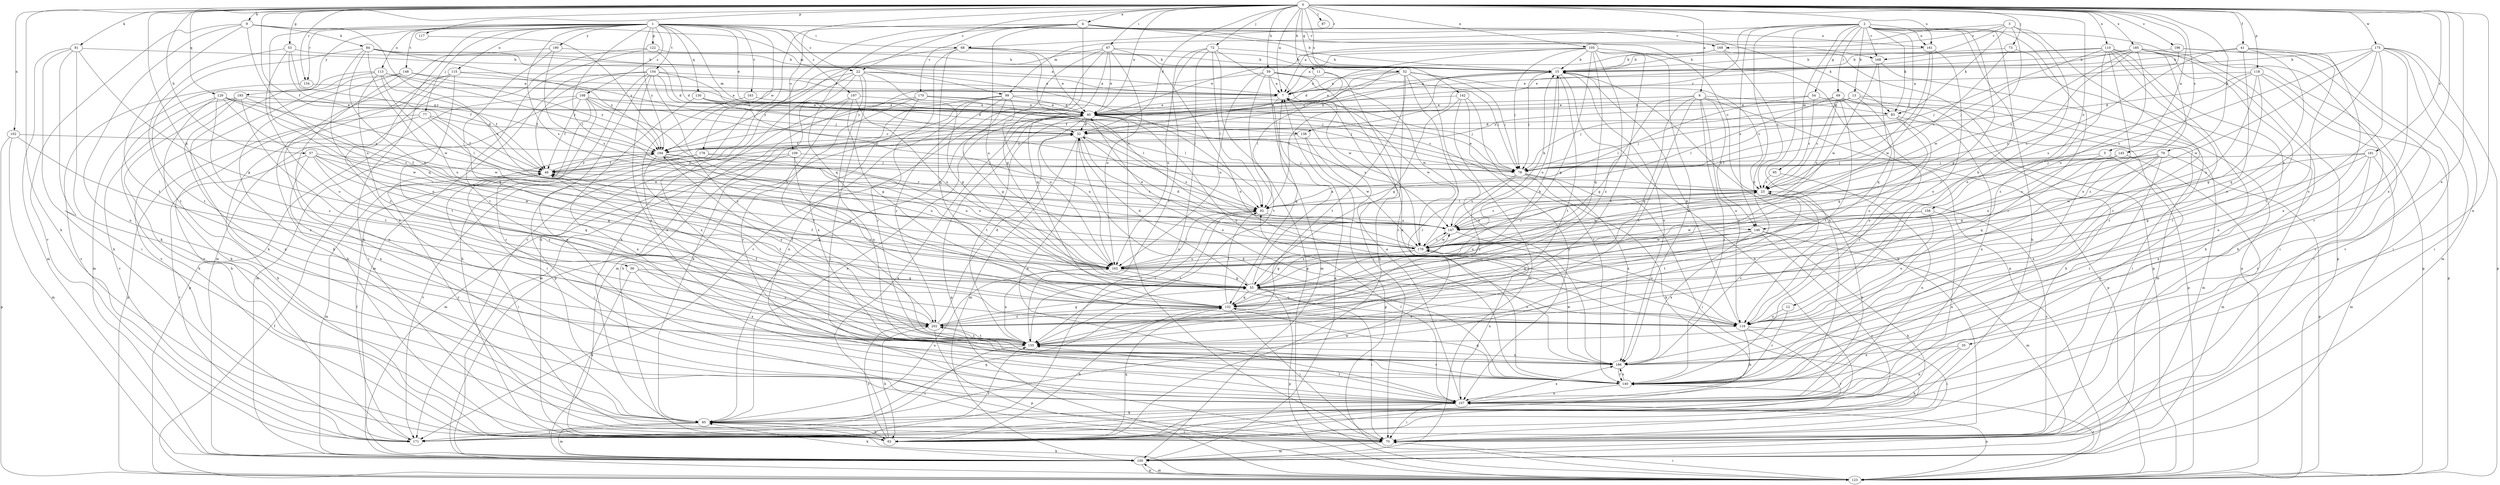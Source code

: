 strict digraph  {
0;
1;
2;
3;
4;
5;
6;
7;
9;
11;
12;
13;
15;
22;
23;
32;
35;
40;
41;
48;
52;
53;
54;
55;
56;
57;
59;
62;
67;
68;
69;
70;
72;
73;
77;
78;
79;
81;
83;
84;
85;
87;
92;
95;
99;
100;
102;
105;
107;
109;
110;
113;
115;
116;
117;
118;
122;
123;
129;
130;
132;
134;
138;
140;
142;
145;
146;
147;
148;
154;
155;
156;
161;
162;
163;
168;
169;
170;
171;
175;
178;
179;
181;
185;
186;
190;
193;
194;
196;
197;
198;
202;
0 -> 4  [label=a];
0 -> 5  [label=a];
0 -> 6  [label=a];
0 -> 7  [label=a];
0 -> 9  [label=b];
0 -> 11  [label=b];
0 -> 22  [label=c];
0 -> 32  [label=d];
0 -> 35  [label=e];
0 -> 40  [label=e];
0 -> 41  [label=f];
0 -> 48  [label=f];
0 -> 52  [label=g];
0 -> 53  [label=g];
0 -> 56  [label=h];
0 -> 57  [label=h];
0 -> 59  [label=h];
0 -> 62  [label=h];
0 -> 67  [label=i];
0 -> 68  [label=i];
0 -> 72  [label=j];
0 -> 73  [label=j];
0 -> 79  [label=k];
0 -> 81  [label=k];
0 -> 87  [label=l];
0 -> 102  [label=n];
0 -> 105  [label=n];
0 -> 107  [label=n];
0 -> 109  [label=o];
0 -> 110  [label=o];
0 -> 117  [label=p];
0 -> 118  [label=p];
0 -> 129  [label=q];
0 -> 134  [label=r];
0 -> 142  [label=s];
0 -> 145  [label=s];
0 -> 156  [label=u];
0 -> 161  [label=u];
0 -> 175  [label=w];
0 -> 181  [label=x];
0 -> 185  [label=x];
0 -> 186  [label=x];
0 -> 196  [label=z];
1 -> 22  [label=c];
1 -> 40  [label=e];
1 -> 68  [label=i];
1 -> 77  [label=j];
1 -> 92  [label=l];
1 -> 107  [label=n];
1 -> 113  [label=o];
1 -> 115  [label=o];
1 -> 122  [label=p];
1 -> 130  [label=q];
1 -> 132  [label=q];
1 -> 134  [label=r];
1 -> 138  [label=r];
1 -> 146  [label=s];
1 -> 148  [label=t];
1 -> 154  [label=t];
1 -> 161  [label=u];
1 -> 163  [label=v];
1 -> 168  [label=v];
1 -> 178  [label=w];
1 -> 190  [label=y];
1 -> 193  [label=y];
1 -> 194  [label=y];
1 -> 197  [label=z];
1 -> 198  [label=z];
2 -> 12  [label=b];
2 -> 13  [label=b];
2 -> 54  [label=g];
2 -> 55  [label=g];
2 -> 62  [label=h];
2 -> 69  [label=i];
2 -> 78  [label=j];
2 -> 83  [label=k];
2 -> 95  [label=m];
2 -> 99  [label=m];
2 -> 107  [label=n];
2 -> 123  [label=p];
2 -> 138  [label=r];
2 -> 140  [label=r];
2 -> 146  [label=s];
2 -> 161  [label=u];
2 -> 168  [label=v];
2 -> 202  [label=z];
3 -> 7  [label=a];
3 -> 83  [label=k];
3 -> 116  [label=o];
3 -> 140  [label=r];
3 -> 168  [label=v];
3 -> 169  [label=v];
3 -> 179  [label=w];
4 -> 15  [label=b];
4 -> 23  [label=c];
4 -> 55  [label=g];
4 -> 62  [label=h];
4 -> 83  [label=k];
4 -> 132  [label=q];
4 -> 162  [label=u];
4 -> 169  [label=v];
4 -> 170  [label=v];
4 -> 171  [label=v];
5 -> 78  [label=j];
5 -> 107  [label=n];
5 -> 146  [label=s];
6 -> 40  [label=e];
6 -> 55  [label=g];
6 -> 83  [label=k];
6 -> 116  [label=o];
6 -> 123  [label=p];
6 -> 132  [label=q];
6 -> 140  [label=r];
6 -> 146  [label=s];
6 -> 155  [label=t];
7 -> 40  [label=e];
7 -> 132  [label=q];
7 -> 179  [label=w];
9 -> 84  [label=k];
9 -> 99  [label=m];
9 -> 107  [label=n];
9 -> 147  [label=s];
9 -> 155  [label=t];
9 -> 162  [label=u];
9 -> 171  [label=v];
11 -> 7  [label=a];
11 -> 92  [label=l];
11 -> 140  [label=r];
12 -> 116  [label=o];
12 -> 140  [label=r];
13 -> 40  [label=e];
13 -> 62  [label=h];
13 -> 70  [label=i];
13 -> 78  [label=j];
13 -> 116  [label=o];
13 -> 194  [label=y];
15 -> 7  [label=a];
15 -> 62  [label=h];
15 -> 78  [label=j];
15 -> 92  [label=l];
15 -> 155  [label=t];
15 -> 162  [label=u];
15 -> 186  [label=x];
22 -> 7  [label=a];
22 -> 55  [label=g];
22 -> 70  [label=i];
22 -> 92  [label=l];
22 -> 100  [label=m];
22 -> 107  [label=n];
22 -> 123  [label=p];
22 -> 194  [label=y];
23 -> 92  [label=l];
23 -> 107  [label=n];
23 -> 147  [label=s];
23 -> 155  [label=t];
23 -> 179  [label=w];
32 -> 15  [label=b];
32 -> 100  [label=m];
32 -> 107  [label=n];
32 -> 116  [label=o];
32 -> 147  [label=s];
32 -> 194  [label=y];
35 -> 62  [label=h];
35 -> 107  [label=n];
35 -> 186  [label=x];
40 -> 32  [label=d];
40 -> 48  [label=f];
40 -> 70  [label=i];
40 -> 116  [label=o];
40 -> 123  [label=p];
40 -> 147  [label=s];
40 -> 155  [label=t];
40 -> 162  [label=u];
41 -> 15  [label=b];
41 -> 116  [label=o];
41 -> 132  [label=q];
41 -> 147  [label=s];
41 -> 155  [label=t];
41 -> 186  [label=x];
48 -> 23  [label=c];
48 -> 70  [label=i];
48 -> 100  [label=m];
48 -> 194  [label=y];
52 -> 7  [label=a];
52 -> 23  [label=c];
52 -> 40  [label=e];
52 -> 48  [label=f];
52 -> 62  [label=h];
52 -> 78  [label=j];
52 -> 140  [label=r];
52 -> 155  [label=t];
52 -> 186  [label=x];
53 -> 15  [label=b];
53 -> 48  [label=f];
53 -> 116  [label=o];
53 -> 155  [label=t];
53 -> 194  [label=y];
54 -> 23  [label=c];
54 -> 40  [label=e];
54 -> 92  [label=l];
54 -> 123  [label=p];
55 -> 7  [label=a];
55 -> 32  [label=d];
55 -> 48  [label=f];
55 -> 70  [label=i];
55 -> 116  [label=o];
55 -> 123  [label=p];
55 -> 132  [label=q];
55 -> 147  [label=s];
56 -> 55  [label=g];
56 -> 62  [label=h];
56 -> 186  [label=x];
56 -> 202  [label=z];
57 -> 48  [label=f];
57 -> 55  [label=g];
57 -> 132  [label=q];
57 -> 171  [label=v];
57 -> 179  [label=w];
57 -> 186  [label=x];
57 -> 202  [label=z];
59 -> 7  [label=a];
59 -> 70  [label=i];
59 -> 78  [label=j];
59 -> 100  [label=m];
59 -> 155  [label=t];
59 -> 162  [label=u];
59 -> 179  [label=w];
59 -> 194  [label=y];
62 -> 40  [label=e];
62 -> 132  [label=q];
62 -> 202  [label=z];
67 -> 15  [label=b];
67 -> 40  [label=e];
67 -> 85  [label=k];
67 -> 116  [label=o];
67 -> 132  [label=q];
67 -> 162  [label=u];
67 -> 171  [label=v];
67 -> 194  [label=y];
68 -> 15  [label=b];
68 -> 40  [label=e];
68 -> 85  [label=k];
68 -> 132  [label=q];
68 -> 140  [label=r];
68 -> 147  [label=s];
69 -> 23  [label=c];
69 -> 40  [label=e];
69 -> 92  [label=l];
69 -> 100  [label=m];
69 -> 107  [label=n];
69 -> 140  [label=r];
69 -> 147  [label=s];
69 -> 155  [label=t];
70 -> 15  [label=b];
70 -> 23  [label=c];
70 -> 100  [label=m];
70 -> 194  [label=y];
72 -> 15  [label=b];
72 -> 92  [label=l];
72 -> 123  [label=p];
72 -> 155  [label=t];
72 -> 162  [label=u];
72 -> 171  [label=v];
72 -> 179  [label=w];
73 -> 15  [label=b];
73 -> 23  [label=c];
73 -> 70  [label=i];
77 -> 32  [label=d];
77 -> 48  [label=f];
77 -> 62  [label=h];
77 -> 123  [label=p];
77 -> 179  [label=w];
78 -> 40  [label=e];
78 -> 70  [label=i];
78 -> 85  [label=k];
78 -> 147  [label=s];
78 -> 186  [label=x];
78 -> 202  [label=z];
79 -> 78  [label=j];
79 -> 92  [label=l];
79 -> 123  [label=p];
79 -> 132  [label=q];
79 -> 140  [label=r];
79 -> 162  [label=u];
79 -> 186  [label=x];
81 -> 15  [label=b];
81 -> 55  [label=g];
81 -> 62  [label=h];
81 -> 70  [label=i];
81 -> 85  [label=k];
81 -> 100  [label=m];
83 -> 32  [label=d];
83 -> 55  [label=g];
83 -> 78  [label=j];
83 -> 100  [label=m];
83 -> 116  [label=o];
84 -> 7  [label=a];
84 -> 15  [label=b];
84 -> 32  [label=d];
84 -> 116  [label=o];
84 -> 155  [label=t];
84 -> 162  [label=u];
84 -> 179  [label=w];
84 -> 194  [label=y];
85 -> 40  [label=e];
85 -> 62  [label=h];
85 -> 70  [label=i];
85 -> 100  [label=m];
85 -> 132  [label=q];
85 -> 162  [label=u];
85 -> 171  [label=v];
85 -> 179  [label=w];
92 -> 147  [label=s];
92 -> 155  [label=t];
95 -> 23  [label=c];
95 -> 107  [label=n];
99 -> 40  [label=e];
99 -> 55  [label=g];
99 -> 62  [label=h];
99 -> 78  [label=j];
99 -> 85  [label=k];
99 -> 107  [label=n];
99 -> 162  [label=u];
99 -> 202  [label=z];
100 -> 7  [label=a];
100 -> 85  [label=k];
100 -> 123  [label=p];
102 -> 100  [label=m];
102 -> 123  [label=p];
102 -> 194  [label=y];
102 -> 202  [label=z];
105 -> 7  [label=a];
105 -> 15  [label=b];
105 -> 32  [label=d];
105 -> 40  [label=e];
105 -> 55  [label=g];
105 -> 78  [label=j];
105 -> 123  [label=p];
105 -> 132  [label=q];
105 -> 155  [label=t];
105 -> 186  [label=x];
105 -> 202  [label=z];
107 -> 7  [label=a];
107 -> 70  [label=i];
107 -> 85  [label=k];
107 -> 92  [label=l];
107 -> 155  [label=t];
107 -> 186  [label=x];
109 -> 48  [label=f];
109 -> 78  [label=j];
109 -> 100  [label=m];
109 -> 116  [label=o];
109 -> 162  [label=u];
110 -> 15  [label=b];
110 -> 40  [label=e];
110 -> 62  [label=h];
110 -> 78  [label=j];
110 -> 107  [label=n];
110 -> 116  [label=o];
110 -> 123  [label=p];
110 -> 140  [label=r];
110 -> 202  [label=z];
113 -> 7  [label=a];
113 -> 48  [label=f];
113 -> 85  [label=k];
113 -> 100  [label=m];
113 -> 162  [label=u];
113 -> 194  [label=y];
113 -> 202  [label=z];
115 -> 7  [label=a];
115 -> 62  [label=h];
115 -> 70  [label=i];
115 -> 78  [label=j];
115 -> 155  [label=t];
115 -> 171  [label=v];
116 -> 15  [label=b];
116 -> 70  [label=i];
116 -> 107  [label=n];
116 -> 171  [label=v];
117 -> 194  [label=y];
118 -> 7  [label=a];
118 -> 32  [label=d];
118 -> 55  [label=g];
118 -> 70  [label=i];
118 -> 123  [label=p];
118 -> 147  [label=s];
118 -> 162  [label=u];
122 -> 15  [label=b];
122 -> 32  [label=d];
122 -> 100  [label=m];
122 -> 155  [label=t];
123 -> 48  [label=f];
123 -> 70  [label=i];
123 -> 85  [label=k];
123 -> 100  [label=m];
123 -> 107  [label=n];
123 -> 140  [label=r];
129 -> 40  [label=e];
129 -> 62  [label=h];
129 -> 85  [label=k];
129 -> 92  [label=l];
129 -> 147  [label=s];
129 -> 179  [label=w];
129 -> 202  [label=z];
130 -> 32  [label=d];
130 -> 40  [label=e];
130 -> 92  [label=l];
130 -> 107  [label=n];
132 -> 15  [label=b];
132 -> 48  [label=f];
132 -> 62  [label=h];
132 -> 70  [label=i];
132 -> 92  [label=l];
132 -> 116  [label=o];
132 -> 202  [label=z];
134 -> 40  [label=e];
134 -> 171  [label=v];
138 -> 123  [label=p];
138 -> 179  [label=w];
138 -> 194  [label=y];
140 -> 32  [label=d];
140 -> 107  [label=n];
140 -> 132  [label=q];
140 -> 186  [label=x];
142 -> 40  [label=e];
142 -> 55  [label=g];
142 -> 100  [label=m];
142 -> 107  [label=n];
142 -> 140  [label=r];
145 -> 55  [label=g];
145 -> 78  [label=j];
145 -> 100  [label=m];
146 -> 62  [label=h];
146 -> 100  [label=m];
146 -> 132  [label=q];
146 -> 162  [label=u];
146 -> 171  [label=v];
146 -> 179  [label=w];
146 -> 186  [label=x];
147 -> 15  [label=b];
147 -> 116  [label=o];
147 -> 179  [label=w];
148 -> 7  [label=a];
148 -> 85  [label=k];
148 -> 107  [label=n];
148 -> 171  [label=v];
148 -> 194  [label=y];
154 -> 7  [label=a];
154 -> 23  [label=c];
154 -> 48  [label=f];
154 -> 62  [label=h];
154 -> 78  [label=j];
154 -> 100  [label=m];
154 -> 107  [label=n];
154 -> 186  [label=x];
154 -> 202  [label=z];
155 -> 48  [label=f];
155 -> 92  [label=l];
155 -> 140  [label=r];
155 -> 162  [label=u];
155 -> 171  [label=v];
155 -> 186  [label=x];
155 -> 202  [label=z];
156 -> 107  [label=n];
156 -> 116  [label=o];
156 -> 147  [label=s];
156 -> 179  [label=w];
161 -> 15  [label=b];
161 -> 23  [label=c];
161 -> 116  [label=o];
161 -> 179  [label=w];
162 -> 55  [label=g];
162 -> 92  [label=l];
162 -> 116  [label=o];
163 -> 40  [label=e];
163 -> 186  [label=x];
168 -> 123  [label=p];
168 -> 132  [label=q];
168 -> 179  [label=w];
169 -> 15  [label=b];
169 -> 23  [label=c];
169 -> 123  [label=p];
169 -> 194  [label=y];
170 -> 23  [label=c];
170 -> 40  [label=e];
170 -> 92  [label=l];
170 -> 100  [label=m];
170 -> 155  [label=t];
170 -> 186  [label=x];
171 -> 48  [label=f];
171 -> 155  [label=t];
175 -> 15  [label=b];
175 -> 70  [label=i];
175 -> 100  [label=m];
175 -> 116  [label=o];
175 -> 123  [label=p];
175 -> 140  [label=r];
175 -> 147  [label=s];
175 -> 162  [label=u];
175 -> 179  [label=w];
178 -> 70  [label=i];
178 -> 78  [label=j];
178 -> 162  [label=u];
178 -> 171  [label=v];
179 -> 23  [label=c];
179 -> 32  [label=d];
179 -> 40  [label=e];
179 -> 55  [label=g];
179 -> 107  [label=n];
179 -> 147  [label=s];
179 -> 162  [label=u];
181 -> 48  [label=f];
181 -> 55  [label=g];
181 -> 100  [label=m];
181 -> 140  [label=r];
181 -> 179  [label=w];
181 -> 186  [label=x];
185 -> 15  [label=b];
185 -> 23  [label=c];
185 -> 40  [label=e];
185 -> 62  [label=h];
185 -> 70  [label=i];
185 -> 140  [label=r];
185 -> 147  [label=s];
185 -> 162  [label=u];
185 -> 202  [label=z];
186 -> 7  [label=a];
186 -> 23  [label=c];
186 -> 140  [label=r];
186 -> 179  [label=w];
190 -> 15  [label=b];
190 -> 85  [label=k];
190 -> 132  [label=q];
190 -> 147  [label=s];
193 -> 40  [label=e];
193 -> 62  [label=h];
193 -> 107  [label=n];
193 -> 155  [label=t];
193 -> 171  [label=v];
193 -> 179  [label=w];
194 -> 48  [label=f];
194 -> 55  [label=g];
194 -> 78  [label=j];
194 -> 147  [label=s];
194 -> 155  [label=t];
194 -> 162  [label=u];
196 -> 15  [label=b];
196 -> 70  [label=i];
196 -> 78  [label=j];
196 -> 171  [label=v];
197 -> 40  [label=e];
197 -> 55  [label=g];
197 -> 140  [label=r];
197 -> 162  [label=u];
197 -> 186  [label=x];
198 -> 40  [label=e];
198 -> 48  [label=f];
198 -> 70  [label=i];
198 -> 78  [label=j];
198 -> 92  [label=l];
198 -> 100  [label=m];
198 -> 123  [label=p];
198 -> 140  [label=r];
198 -> 162  [label=u];
202 -> 32  [label=d];
202 -> 55  [label=g];
202 -> 62  [label=h];
202 -> 123  [label=p];
202 -> 155  [label=t];
202 -> 194  [label=y];
}
